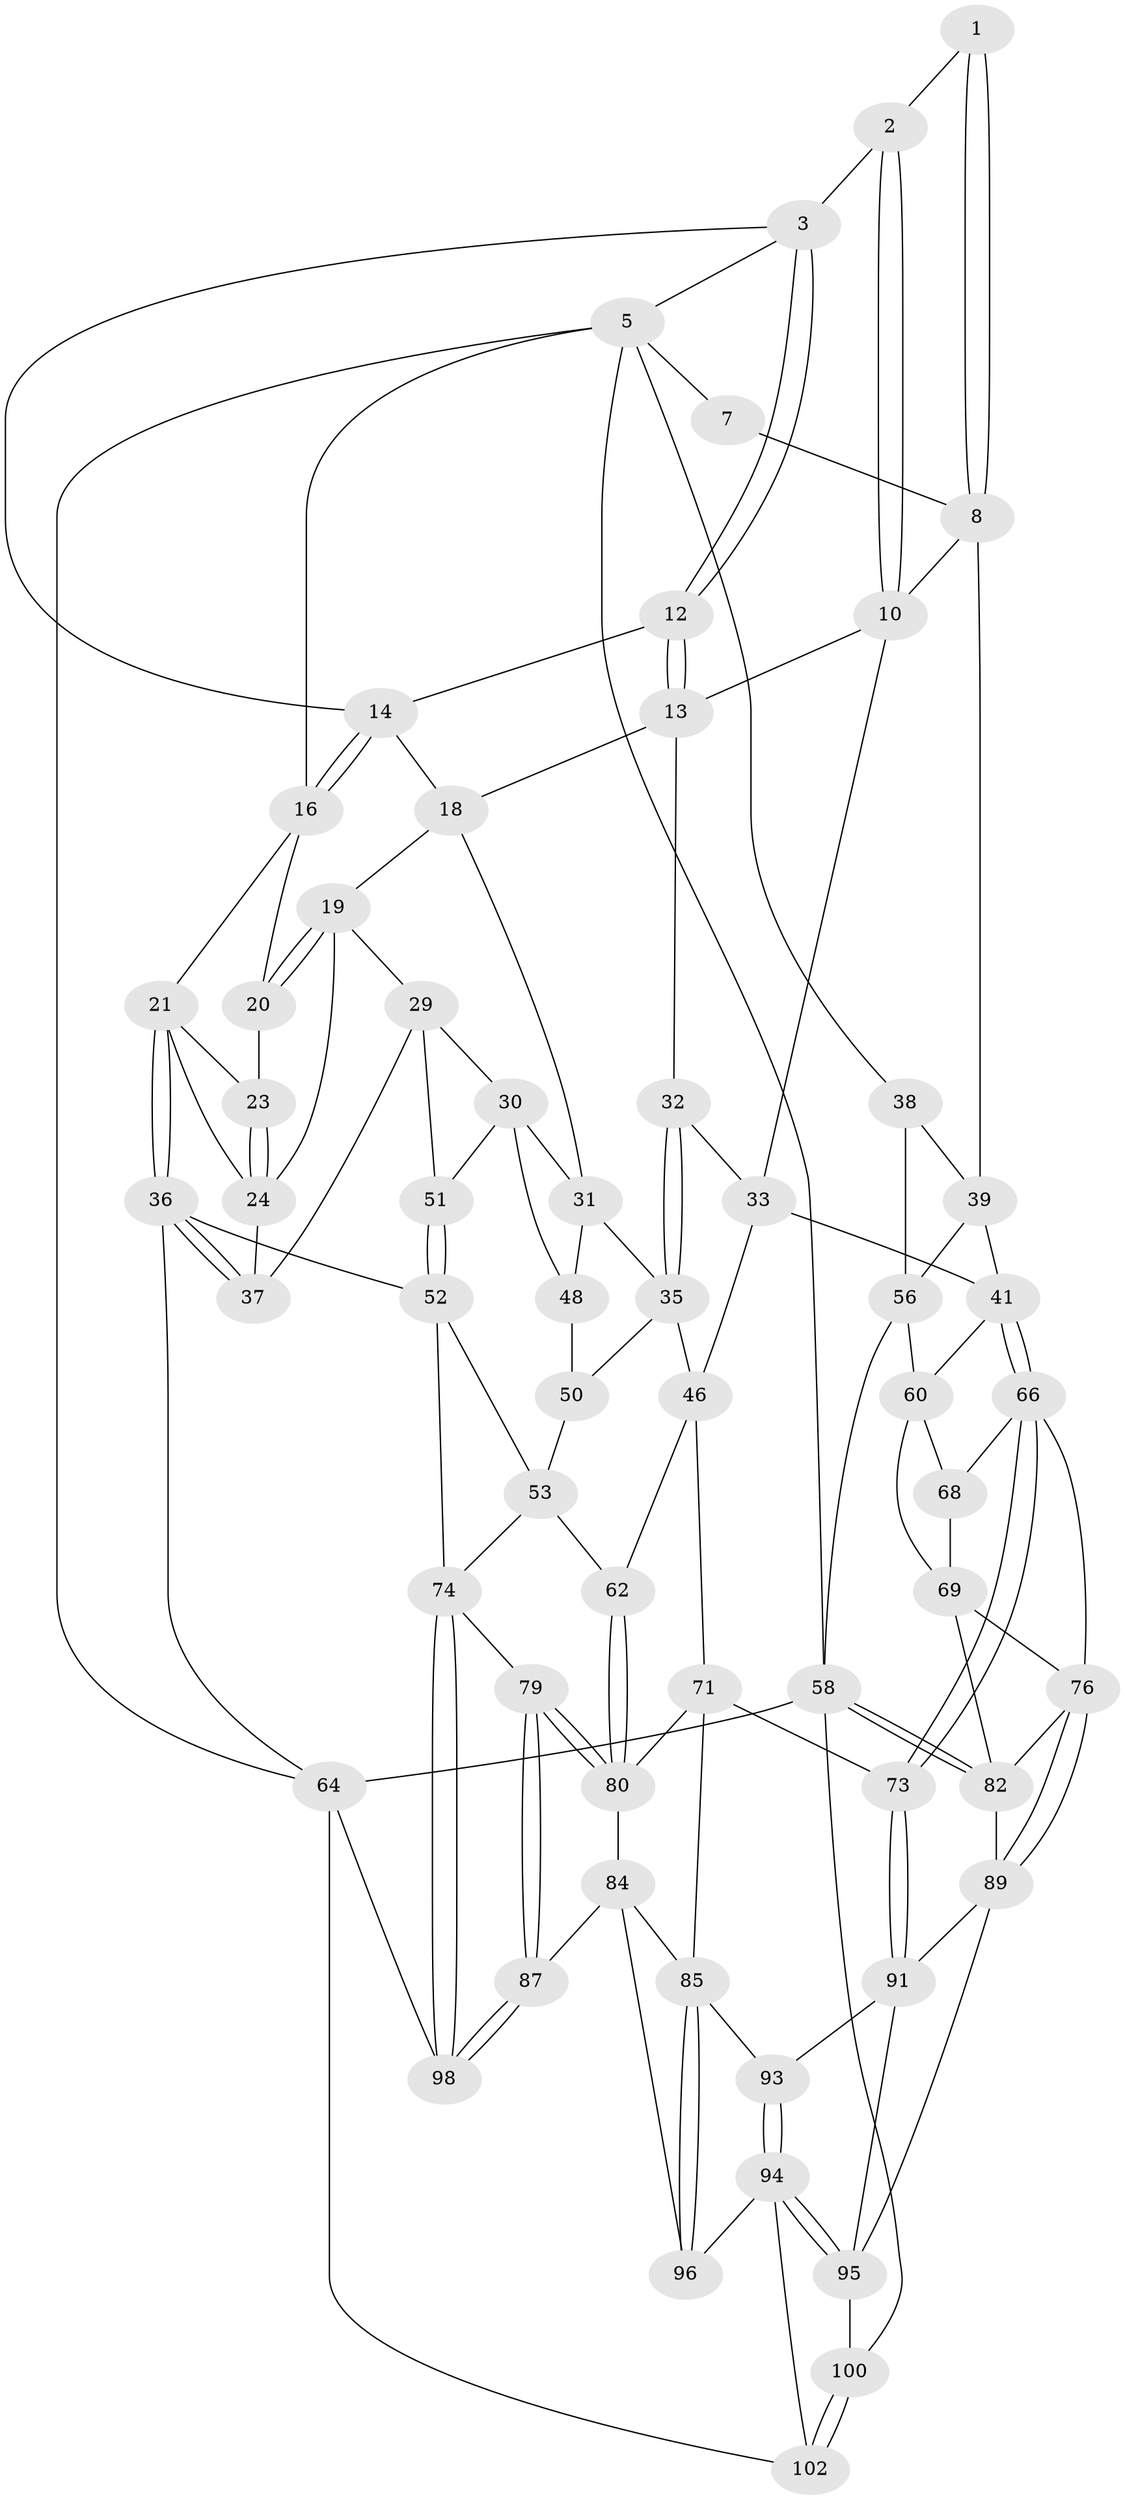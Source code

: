 // original degree distribution, {3: 0.0196078431372549, 4: 0.24509803921568626, 6: 0.22549019607843138, 5: 0.5098039215686274}
// Generated by graph-tools (version 1.1) at 2025/38/02/21/25 10:38:58]
// undirected, 61 vertices, 137 edges
graph export_dot {
graph [start="1"]
  node [color=gray90,style=filled];
  1 [pos="+0.41305985801101397+0"];
  2 [pos="+0.4436857077513317+0"];
  3 [pos="+0.7059181485169393+0",super="+4"];
  5 [pos="+1+0",super="+6"];
  7 [pos="+0.26965325277615704+0"];
  8 [pos="+0.3153101081175602+0.25001074774420035",super="+9"];
  10 [pos="+0.446806466355941+0.06776158069614542",super="+11"];
  12 [pos="+0.5867454282354931+0.20705500803080518"];
  13 [pos="+0.5770737050093988+0.22298288620323742",super="+28"];
  14 [pos="+0.7718078469705578+0",super="+15"];
  16 [pos="+0.9452787459692268+0.13009280976600068",super="+17"];
  18 [pos="+0.8058978492370077+0.2281927841296495",super="+27"];
  19 [pos="+0.8411507934564321+0.2445070017090191",super="+26"];
  20 [pos="+0.8990982099855268+0.20898705887750843"];
  21 [pos="+1+0.20705117439750956",super="+22"];
  23 [pos="+0.9377112368197917+0.2392498660769339"];
  24 [pos="+0.9539828414234285+0.33476754248221746",super="+25"];
  29 [pos="+0.8037029343175844+0.3929327931957376",super="+44"];
  30 [pos="+0.7630769270936419+0.38173974831924423",super="+47"];
  31 [pos="+0.6948386489123549+0.35215236210715894",super="+34"];
  32 [pos="+0.5020882956117868+0.2839328613498858"];
  33 [pos="+0.3547168319003743+0.2759667001892455",super="+40"];
  35 [pos="+0.5193576733557566+0.35376797646819397",super="+45"];
  36 [pos="+1+0.5295007424600844",super="+65"];
  37 [pos="+1+0.48833519755117216"];
  38 [pos="+0+0"];
  39 [pos="+0.2364729570521162+0.24286968202758205",super="+43"];
  41 [pos="+0.3536557524469888+0.5555950157587706",super="+42"];
  46 [pos="+0.43736947140528176+0.5363000547410207",super="+63"];
  48 [pos="+0.6525667720519928+0.4371429218788017",super="+49"];
  50 [pos="+0.5370594004660346+0.4632772797950875",super="+55"];
  51 [pos="+0.8012139054152009+0.5394142494094187"];
  52 [pos="+0.7703326624511115+0.5942792241794375",super="+70"];
  53 [pos="+0.7663078433254857+0.5966991694334802",super="+54"];
  56 [pos="+0+0",super="+57"];
  58 [pos="+0+1",super="+59"];
  60 [pos="+0.09316538639556067+0.4629728486172265",super="+61"];
  62 [pos="+0.6741916813347575+0.6197980931784315"];
  64 [pos="+1+1",super="+101"];
  66 [pos="+0.3152742329491685+0.6731221462391961",super="+67"];
  68 [pos="+0.16395529335240047+0.6005216114508564"];
  69 [pos="+0.045497654707087144+0.6478037658567782",super="+78"];
  71 [pos="+0.5367286934959851+0.7421130530216727",super="+72"];
  73 [pos="+0.3486824600730681+0.7091115167544642"];
  74 [pos="+0.9397665069964652+0.8317792799483527",super="+75"];
  76 [pos="+0.2735387935833143+0.691318301788395",super="+77"];
  79 [pos="+0.718771524725661+0.8218644387292655"];
  80 [pos="+0.653274128966821+0.6720645272501871",super="+81"];
  82 [pos="+0+0.9541576046711057",super="+83"];
  84 [pos="+0.544962755818141+0.7908422575095718",super="+88"];
  85 [pos="+0.4900392910838241+0.865480912751446",super="+86"];
  87 [pos="+0.6923026433720169+0.8638167117590546"];
  89 [pos="+0.24799333823947825+0.7881028399159856",super="+90"];
  91 [pos="+0.3400165135025567+0.8304803387094045",super="+92"];
  93 [pos="+0.40259433923593+0.8796589493413425"];
  94 [pos="+0.4246420640937845+1",super="+97"];
  95 [pos="+0.30103543674790895+0.927145022285416",super="+99"];
  96 [pos="+0.48418916312515414+1"];
  98 [pos="+0.8053592619549417+1"];
  100 [pos="+0+1"];
  102 [pos="+0.47044103554324945+1"];
  1 -- 2;
  1 -- 8;
  1 -- 8;
  2 -- 3;
  2 -- 10;
  2 -- 10;
  3 -- 12;
  3 -- 12;
  3 -- 5;
  3 -- 14;
  5 -- 64;
  5 -- 38;
  5 -- 7;
  5 -- 16;
  5 -- 58;
  7 -- 8;
  8 -- 10;
  8 -- 39;
  10 -- 13;
  10 -- 33;
  12 -- 13;
  12 -- 13;
  12 -- 14;
  13 -- 32;
  13 -- 18;
  14 -- 16;
  14 -- 16;
  14 -- 18;
  16 -- 20;
  16 -- 21;
  18 -- 19;
  18 -- 31;
  19 -- 20;
  19 -- 20;
  19 -- 24;
  19 -- 29;
  20 -- 23;
  21 -- 36;
  21 -- 36;
  21 -- 24;
  21 -- 23;
  23 -- 24;
  23 -- 24;
  24 -- 37;
  29 -- 30;
  29 -- 51;
  29 -- 37;
  30 -- 31;
  30 -- 48;
  30 -- 51;
  31 -- 48;
  31 -- 35;
  32 -- 33;
  32 -- 35;
  32 -- 35;
  33 -- 46;
  33 -- 41;
  35 -- 50;
  35 -- 46;
  36 -- 37;
  36 -- 37;
  36 -- 64;
  36 -- 52;
  38 -- 39;
  38 -- 56;
  39 -- 56;
  39 -- 41;
  41 -- 66;
  41 -- 66;
  41 -- 60;
  46 -- 62;
  46 -- 71;
  48 -- 50 [weight=2];
  50 -- 53;
  51 -- 52;
  51 -- 52;
  52 -- 53;
  52 -- 74;
  53 -- 62;
  53 -- 74;
  56 -- 58;
  56 -- 60;
  58 -- 82;
  58 -- 82;
  58 -- 64;
  58 -- 100;
  60 -- 68;
  60 -- 69;
  62 -- 80;
  62 -- 80;
  64 -- 98;
  64 -- 102;
  66 -- 73;
  66 -- 73;
  66 -- 68;
  66 -- 76;
  68 -- 69;
  69 -- 82;
  69 -- 76;
  71 -- 80;
  71 -- 73;
  71 -- 85;
  73 -- 91;
  73 -- 91;
  74 -- 98;
  74 -- 98;
  74 -- 79;
  76 -- 89;
  76 -- 89;
  76 -- 82;
  79 -- 80;
  79 -- 80;
  79 -- 87;
  79 -- 87;
  80 -- 84;
  82 -- 89;
  84 -- 85;
  84 -- 96;
  84 -- 87;
  85 -- 96;
  85 -- 96;
  85 -- 93;
  87 -- 98;
  87 -- 98;
  89 -- 91;
  89 -- 95;
  91 -- 93;
  91 -- 95;
  93 -- 94;
  93 -- 94;
  94 -- 95;
  94 -- 95;
  94 -- 96;
  94 -- 102;
  95 -- 100;
  100 -- 102;
  100 -- 102;
}
